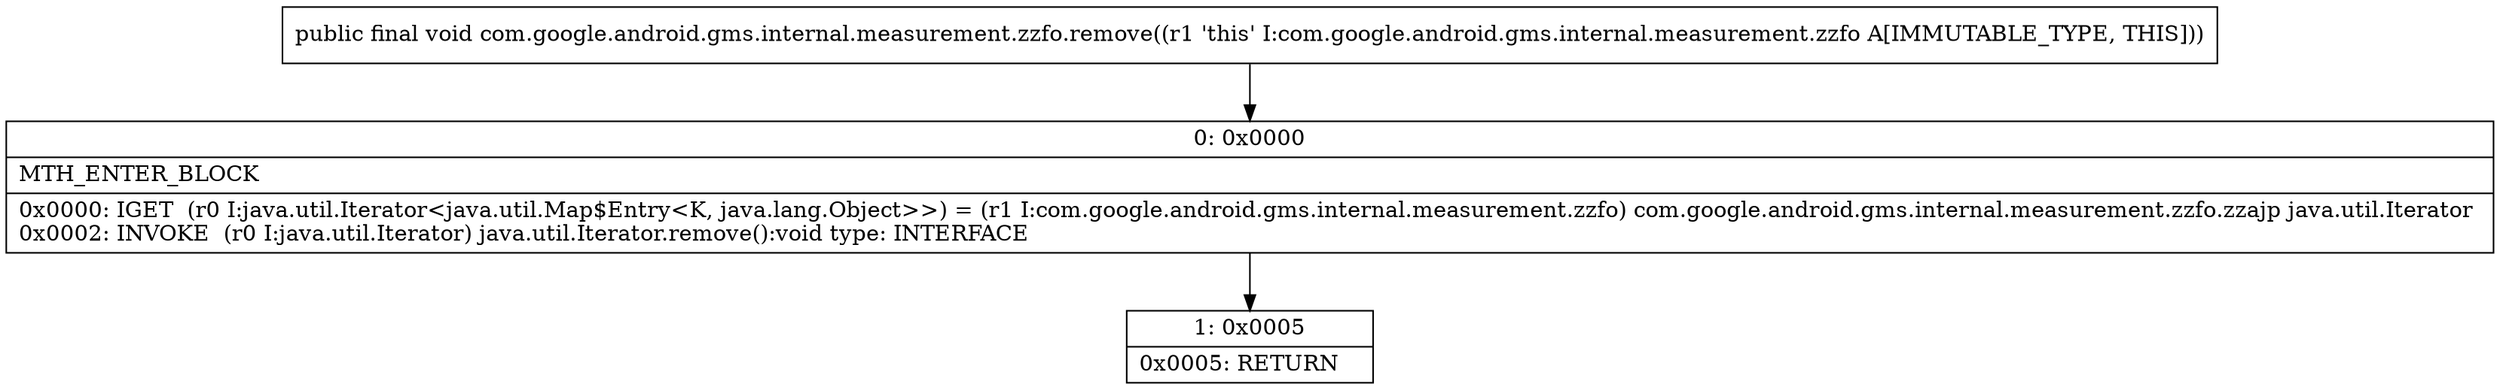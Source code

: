digraph "CFG forcom.google.android.gms.internal.measurement.zzfo.remove()V" {
Node_0 [shape=record,label="{0\:\ 0x0000|MTH_ENTER_BLOCK\l|0x0000: IGET  (r0 I:java.util.Iterator\<java.util.Map$Entry\<K, java.lang.Object\>\>) = (r1 I:com.google.android.gms.internal.measurement.zzfo) com.google.android.gms.internal.measurement.zzfo.zzajp java.util.Iterator \l0x0002: INVOKE  (r0 I:java.util.Iterator) java.util.Iterator.remove():void type: INTERFACE \l}"];
Node_1 [shape=record,label="{1\:\ 0x0005|0x0005: RETURN   \l}"];
MethodNode[shape=record,label="{public final void com.google.android.gms.internal.measurement.zzfo.remove((r1 'this' I:com.google.android.gms.internal.measurement.zzfo A[IMMUTABLE_TYPE, THIS])) }"];
MethodNode -> Node_0;
Node_0 -> Node_1;
}

